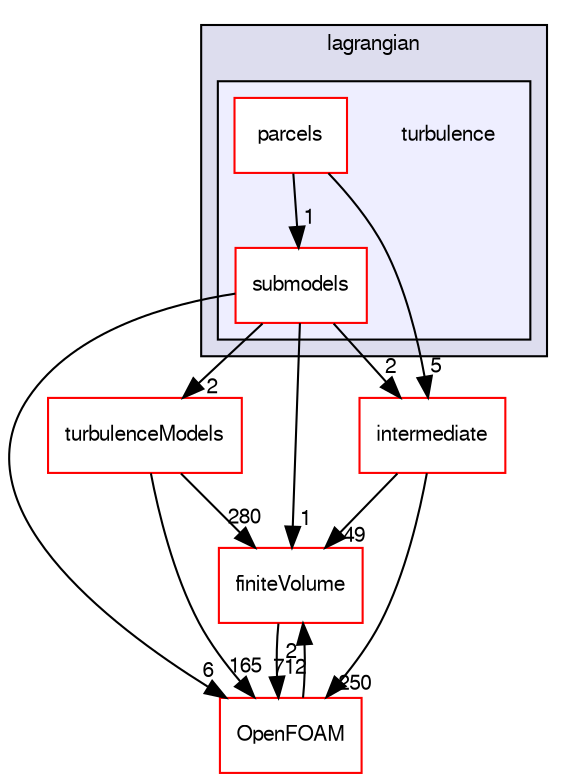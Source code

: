 digraph "src/lagrangian/turbulence" {
  bgcolor=transparent;
  compound=true
  node [ fontsize="10", fontname="FreeSans"];
  edge [ labelfontsize="10", labelfontname="FreeSans"];
  subgraph clusterdir_f8c25efc4b6f6a8502a42d5af7554d23 {
    graph [ bgcolor="#ddddee", pencolor="black", label="lagrangian" fontname="FreeSans", fontsize="10", URL="dir_f8c25efc4b6f6a8502a42d5af7554d23.html"]
  subgraph clusterdir_43bc749440adff70c5addf058ea4a468 {
    graph [ bgcolor="#eeeeff", pencolor="black", label="" URL="dir_43bc749440adff70c5addf058ea4a468.html"];
    dir_43bc749440adff70c5addf058ea4a468 [shape=plaintext label="turbulence"];
    dir_f4470e492b052055a8f68ab9bbd08f78 [shape=box label="parcels" color="red" fillcolor="white" style="filled" URL="dir_f4470e492b052055a8f68ab9bbd08f78.html"];
    dir_8d2e9f3975cd341fe442d8051fa80149 [shape=box label="submodels" color="red" fillcolor="white" style="filled" URL="dir_8d2e9f3975cd341fe442d8051fa80149.html"];
  }
  }
  dir_9bd15774b555cf7259a6fa18f99fe99b [shape=box label="finiteVolume" color="red" URL="dir_9bd15774b555cf7259a6fa18f99fe99b.html"];
  dir_604b7f26b18c71c10608664ec90f1bf2 [shape=box label="turbulenceModels" color="red" URL="dir_604b7f26b18c71c10608664ec90f1bf2.html"];
  dir_d3c32a493136c130c1f0d51f4f35c297 [shape=box label="intermediate" color="red" URL="dir_d3c32a493136c130c1f0d51f4f35c297.html"];
  dir_c5473ff19b20e6ec4dfe5c310b3778a8 [shape=box label="OpenFOAM" color="red" URL="dir_c5473ff19b20e6ec4dfe5c310b3778a8.html"];
  dir_8d2e9f3975cd341fe442d8051fa80149->dir_9bd15774b555cf7259a6fa18f99fe99b [headlabel="1", labeldistance=1.5 headhref="dir_001543_000749.html"];
  dir_8d2e9f3975cd341fe442d8051fa80149->dir_604b7f26b18c71c10608664ec90f1bf2 [headlabel="2", labeldistance=1.5 headhref="dir_001543_000594.html"];
  dir_8d2e9f3975cd341fe442d8051fa80149->dir_d3c32a493136c130c1f0d51f4f35c297 [headlabel="2", labeldistance=1.5 headhref="dir_001543_001214.html"];
  dir_8d2e9f3975cd341fe442d8051fa80149->dir_c5473ff19b20e6ec4dfe5c310b3778a8 [headlabel="6", labeldistance=1.5 headhref="dir_001543_001732.html"];
  dir_9bd15774b555cf7259a6fa18f99fe99b->dir_c5473ff19b20e6ec4dfe5c310b3778a8 [headlabel="712", labeldistance=1.5 headhref="dir_000749_001732.html"];
  dir_604b7f26b18c71c10608664ec90f1bf2->dir_9bd15774b555cf7259a6fa18f99fe99b [headlabel="280", labeldistance=1.5 headhref="dir_000594_000749.html"];
  dir_604b7f26b18c71c10608664ec90f1bf2->dir_c5473ff19b20e6ec4dfe5c310b3778a8 [headlabel="165", labeldistance=1.5 headhref="dir_000594_001732.html"];
  dir_f4470e492b052055a8f68ab9bbd08f78->dir_8d2e9f3975cd341fe442d8051fa80149 [headlabel="1", labeldistance=1.5 headhref="dir_001292_001543.html"];
  dir_f4470e492b052055a8f68ab9bbd08f78->dir_d3c32a493136c130c1f0d51f4f35c297 [headlabel="5", labeldistance=1.5 headhref="dir_001292_001214.html"];
  dir_d3c32a493136c130c1f0d51f4f35c297->dir_9bd15774b555cf7259a6fa18f99fe99b [headlabel="49", labeldistance=1.5 headhref="dir_001214_000749.html"];
  dir_d3c32a493136c130c1f0d51f4f35c297->dir_c5473ff19b20e6ec4dfe5c310b3778a8 [headlabel="250", labeldistance=1.5 headhref="dir_001214_001732.html"];
  dir_c5473ff19b20e6ec4dfe5c310b3778a8->dir_9bd15774b555cf7259a6fa18f99fe99b [headlabel="2", labeldistance=1.5 headhref="dir_001732_000749.html"];
}
